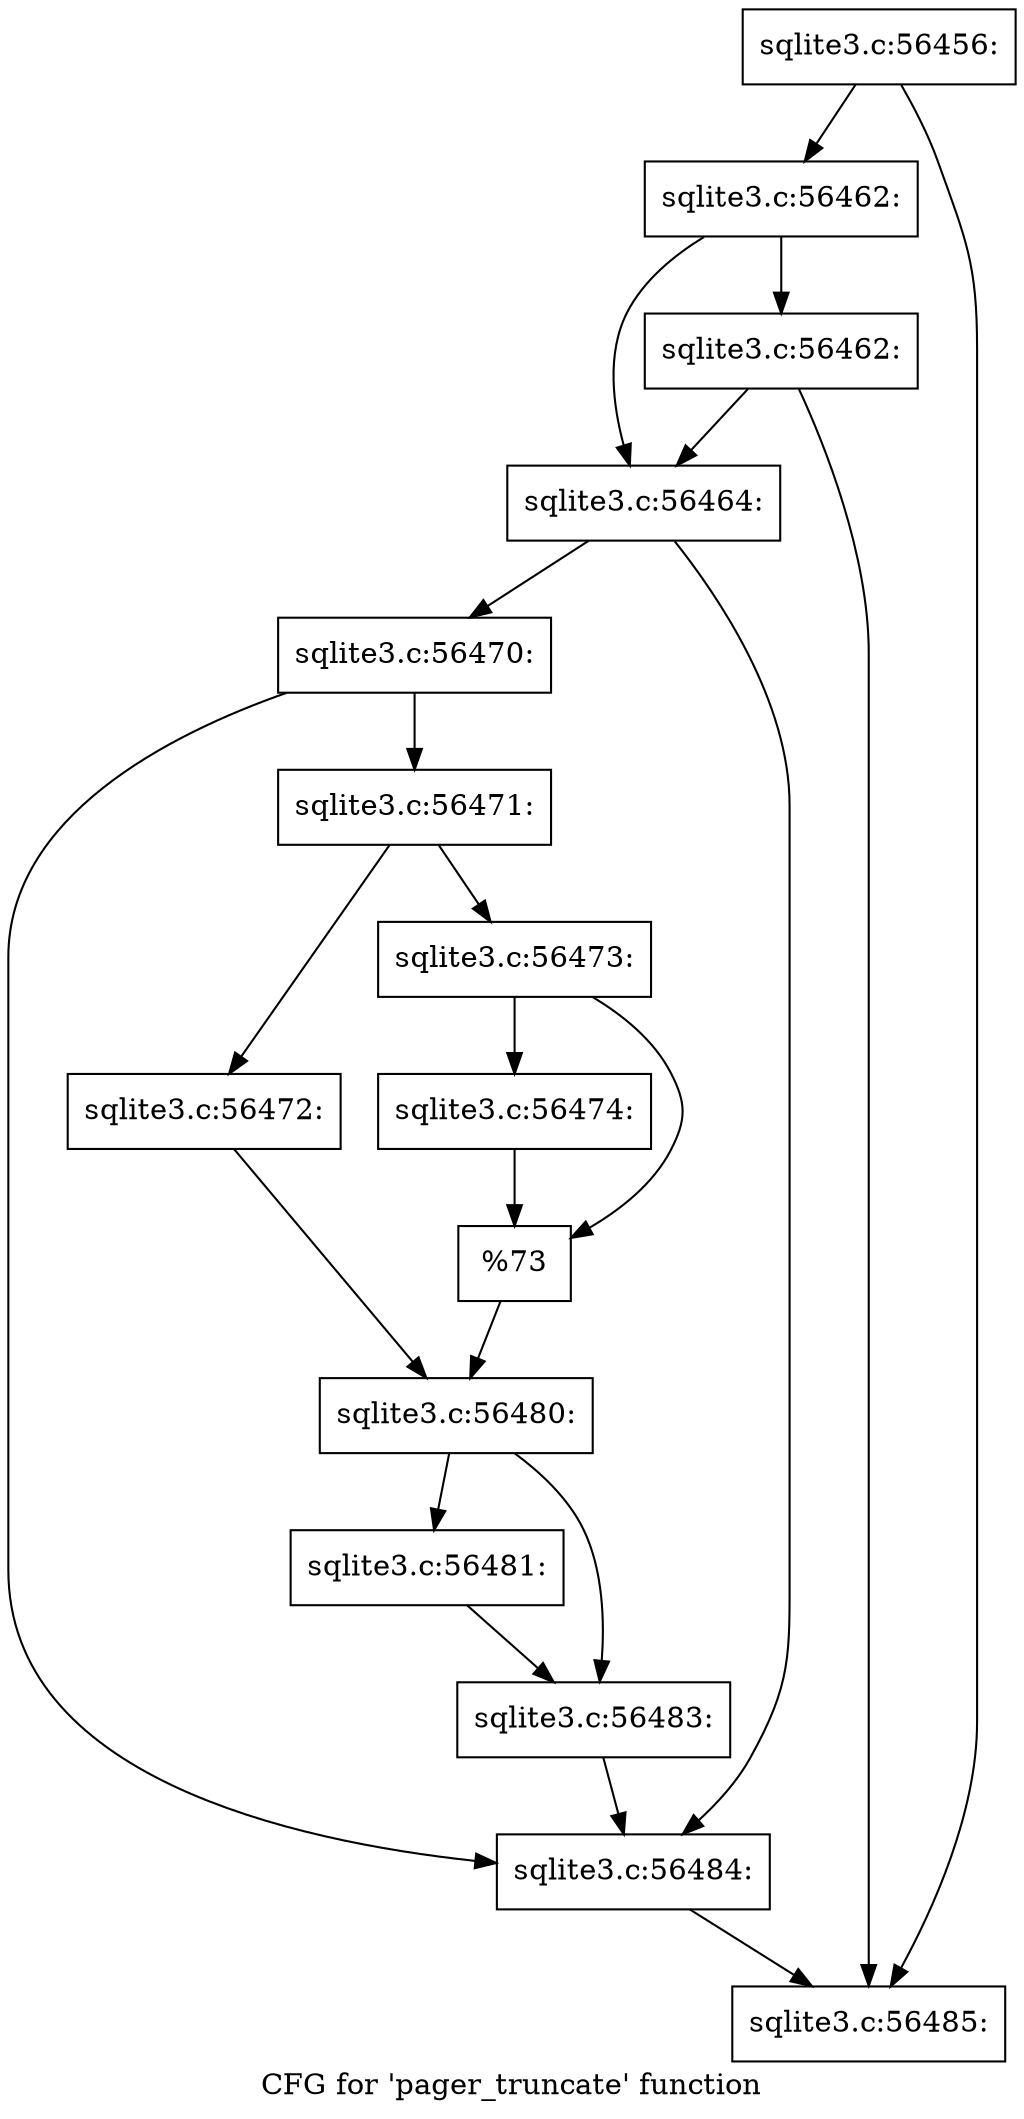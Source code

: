 digraph "CFG for 'pager_truncate' function" {
	label="CFG for 'pager_truncate' function";

	Node0x55c0f7587f90 [shape=record,label="{sqlite3.c:56456:}"];
	Node0x55c0f7587f90 -> Node0x55c0f75a3020;
	Node0x55c0f7587f90 -> Node0x55c0f75a2fd0;
	Node0x55c0f75a3020 [shape=record,label="{sqlite3.c:56462:}"];
	Node0x55c0f75a3020 -> Node0x55c0f75a2f80;
	Node0x55c0f75a3020 -> Node0x55c0f75a3470;
	Node0x55c0f75a3470 [shape=record,label="{sqlite3.c:56462:}"];
	Node0x55c0f75a3470 -> Node0x55c0f75a2f80;
	Node0x55c0f75a3470 -> Node0x55c0f75a2fd0;
	Node0x55c0f75a2f80 [shape=record,label="{sqlite3.c:56464:}"];
	Node0x55c0f75a2f80 -> Node0x55c0f75a5260;
	Node0x55c0f75a2f80 -> Node0x55c0f75a5210;
	Node0x55c0f75a5260 [shape=record,label="{sqlite3.c:56470:}"];
	Node0x55c0f75a5260 -> Node0x55c0f75a51c0;
	Node0x55c0f75a5260 -> Node0x55c0f75a5210;
	Node0x55c0f75a51c0 [shape=record,label="{sqlite3.c:56471:}"];
	Node0x55c0f75a51c0 -> Node0x55c0f75a5950;
	Node0x55c0f75a51c0 -> Node0x55c0f75a59f0;
	Node0x55c0f75a5950 [shape=record,label="{sqlite3.c:56472:}"];
	Node0x55c0f75a5950 -> Node0x55c0f75a59a0;
	Node0x55c0f75a59f0 [shape=record,label="{sqlite3.c:56473:}"];
	Node0x55c0f75a59f0 -> Node0x55c0f75a62e0;
	Node0x55c0f75a59f0 -> Node0x55c0f75a6330;
	Node0x55c0f75a62e0 [shape=record,label="{sqlite3.c:56474:}"];
	Node0x55c0f75a62e0 -> Node0x55c0f75a6330;
	Node0x55c0f75a6330 [shape=record,label="{%73}"];
	Node0x55c0f75a6330 -> Node0x55c0f75a59a0;
	Node0x55c0f75a59a0 [shape=record,label="{sqlite3.c:56480:}"];
	Node0x55c0f75a59a0 -> Node0x55c0f75a7b40;
	Node0x55c0f75a59a0 -> Node0x55c0f75a7b90;
	Node0x55c0f75a7b40 [shape=record,label="{sqlite3.c:56481:}"];
	Node0x55c0f75a7b40 -> Node0x55c0f75a7b90;
	Node0x55c0f75a7b90 [shape=record,label="{sqlite3.c:56483:}"];
	Node0x55c0f75a7b90 -> Node0x55c0f75a5210;
	Node0x55c0f75a5210 [shape=record,label="{sqlite3.c:56484:}"];
	Node0x55c0f75a5210 -> Node0x55c0f75a2fd0;
	Node0x55c0f75a2fd0 [shape=record,label="{sqlite3.c:56485:}"];
}
